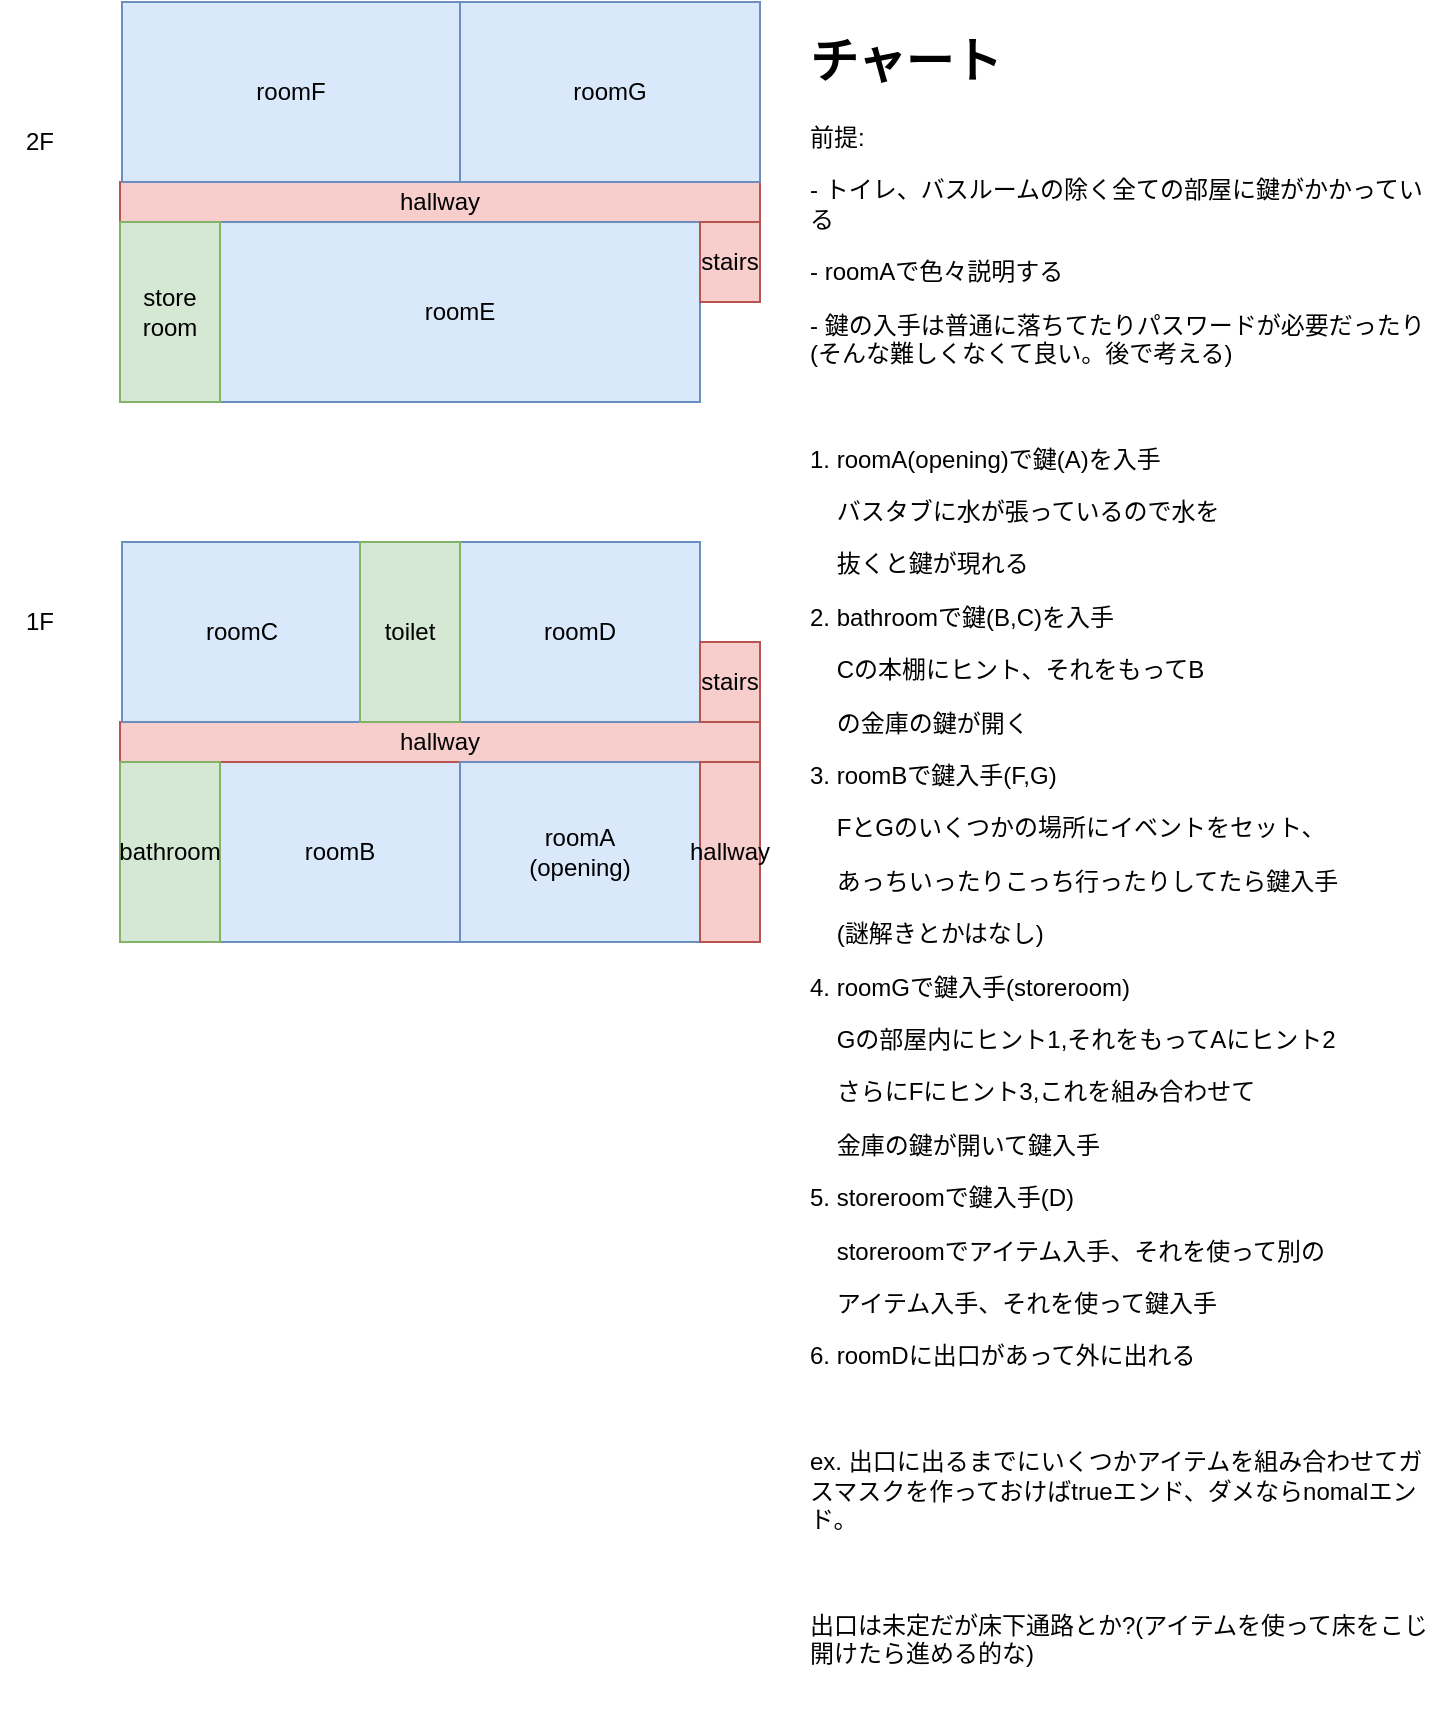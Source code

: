 <mxfile version="13.3.1" type="device"><diagram id="7Bx84ZZiyqW-JZqpRjnP" name="Page-1"><mxGraphModel dx="901" dy="613" grid="1" gridSize="10" guides="1" tooltips="1" connect="1" arrows="1" fold="1" page="1" pageScale="1" pageWidth="850" pageHeight="1100" math="0" shadow="0"><root><mxCell id="0"/><mxCell id="1" parent="0"/><mxCell id="A9nrtHttbKAgeAbQt3jT-1" value="roomB" style="rounded=0;whiteSpace=wrap;html=1;fillColor=#dae8fc;strokeColor=#6c8ebf;" parent="1" vertex="1"><mxGeometry x="220" y="420" width="120" height="90" as="geometry"/></mxCell><mxCell id="A9nrtHttbKAgeAbQt3jT-2" value="hallway" style="rounded=0;whiteSpace=wrap;html=1;fillColor=#f8cecc;strokeColor=#b85450;" parent="1" vertex="1"><mxGeometry x="170" y="400" width="320" height="20" as="geometry"/></mxCell><mxCell id="A9nrtHttbKAgeAbQt3jT-3" value="roomC&lt;br&gt;" style="rounded=0;whiteSpace=wrap;html=1;fillColor=#dae8fc;strokeColor=#6c8ebf;" parent="1" vertex="1"><mxGeometry x="171" y="310" width="120" height="90" as="geometry"/></mxCell><mxCell id="A9nrtHttbKAgeAbQt3jT-4" value="roomD" style="rounded=0;whiteSpace=wrap;html=1;fillColor=#dae8fc;strokeColor=#6c8ebf;" parent="1" vertex="1"><mxGeometry x="340" y="310" width="120" height="90" as="geometry"/></mxCell><mxCell id="A9nrtHttbKAgeAbQt3jT-5" value="roomA&lt;br&gt;(opening)" style="rounded=0;whiteSpace=wrap;html=1;fillColor=#dae8fc;strokeColor=#6c8ebf;" parent="1" vertex="1"><mxGeometry x="340" y="420" width="120" height="90" as="geometry"/></mxCell><mxCell id="A9nrtHttbKAgeAbQt3jT-6" value="toilet" style="rounded=0;whiteSpace=wrap;html=1;fillColor=#d5e8d4;strokeColor=#82b366;" parent="1" vertex="1"><mxGeometry x="290" y="310" width="50" height="90" as="geometry"/></mxCell><mxCell id="A9nrtHttbKAgeAbQt3jT-7" value="bathroom" style="rounded=0;whiteSpace=wrap;html=1;fillColor=#d5e8d4;strokeColor=#82b366;" parent="1" vertex="1"><mxGeometry x="170" y="420" width="50" height="90" as="geometry"/></mxCell><mxCell id="A9nrtHttbKAgeAbQt3jT-8" value="stairs" style="rounded=0;whiteSpace=wrap;html=1;fillColor=#f8cecc;strokeColor=#b85450;" parent="1" vertex="1"><mxGeometry x="460" y="360" width="30" height="40" as="geometry"/></mxCell><mxCell id="A9nrtHttbKAgeAbQt3jT-9" value="hallway" style="rounded=0;whiteSpace=wrap;html=1;fillColor=#f8cecc;strokeColor=#b85450;" parent="1" vertex="1"><mxGeometry x="460" y="420" width="30" height="90" as="geometry"/></mxCell><mxCell id="A9nrtHttbKAgeAbQt3jT-10" value="1F" style="text;html=1;strokeColor=none;fillColor=none;align=center;verticalAlign=middle;whiteSpace=wrap;rounded=0;" parent="1" vertex="1"><mxGeometry x="110" y="340" width="40" height="20" as="geometry"/></mxCell><mxCell id="A9nrtHttbKAgeAbQt3jT-12" value="hallway" style="rounded=0;whiteSpace=wrap;html=1;fillColor=#f8cecc;strokeColor=#b85450;" parent="1" vertex="1"><mxGeometry x="170" y="130" width="320" height="20" as="geometry"/></mxCell><mxCell id="A9nrtHttbKAgeAbQt3jT-13" value="roomF" style="rounded=0;whiteSpace=wrap;html=1;fillColor=#dae8fc;strokeColor=#6c8ebf;" parent="1" vertex="1"><mxGeometry x="171" y="40" width="169" height="90" as="geometry"/></mxCell><mxCell id="A9nrtHttbKAgeAbQt3jT-14" value="roomG" style="rounded=0;whiteSpace=wrap;html=1;fillColor=#dae8fc;strokeColor=#6c8ebf;" parent="1" vertex="1"><mxGeometry x="340" y="40" width="150" height="90" as="geometry"/></mxCell><mxCell id="A9nrtHttbKAgeAbQt3jT-15" value="roomE" style="rounded=0;whiteSpace=wrap;html=1;fillColor=#dae8fc;strokeColor=#6c8ebf;" parent="1" vertex="1"><mxGeometry x="220" y="150" width="240" height="90" as="geometry"/></mxCell><mxCell id="A9nrtHttbKAgeAbQt3jT-16" value="store&lt;br&gt;room" style="rounded=0;whiteSpace=wrap;html=1;fillColor=#d5e8d4;strokeColor=#82b366;" parent="1" vertex="1"><mxGeometry x="170" y="150" width="50" height="90" as="geometry"/></mxCell><mxCell id="A9nrtHttbKAgeAbQt3jT-18" value="stairs" style="rounded=0;whiteSpace=wrap;html=1;fillColor=#f8cecc;strokeColor=#b85450;" parent="1" vertex="1"><mxGeometry x="460" y="150" width="30" height="40" as="geometry"/></mxCell><mxCell id="A9nrtHttbKAgeAbQt3jT-20" value="2F" style="text;html=1;strokeColor=none;fillColor=none;align=center;verticalAlign=middle;whiteSpace=wrap;rounded=0;" parent="1" vertex="1"><mxGeometry x="110" y="100" width="40" height="20" as="geometry"/></mxCell><mxCell id="A9nrtHttbKAgeAbQt3jT-22" value="&lt;h1&gt;チャート&lt;/h1&gt;&lt;p&gt;前提:&lt;/p&gt;&lt;p&gt;- トイレ、バスルームの除く全ての部屋に鍵がかかっている&lt;/p&gt;&lt;p&gt;- roomAで色々説明する&lt;/p&gt;&lt;p&gt;- 鍵の入手は普通に落ちてたりパスワードが必要だったり(そんな難しくなくて良い。後で考える)&lt;/p&gt;&lt;p&gt;&lt;br&gt;&lt;/p&gt;&lt;p&gt;1. roomA(opening)で鍵(A)を入手&lt;/p&gt;&lt;p&gt;&amp;nbsp; &amp;nbsp; バスタブに水が張っているので水を&lt;/p&gt;&lt;p&gt;&amp;nbsp; &amp;nbsp; 抜くと鍵が現れる&lt;/p&gt;&lt;p&gt;2. bathroomで鍵(B,C)を入手&lt;/p&gt;&lt;p&gt;&amp;nbsp; &amp;nbsp; Cの本棚にヒント、それをもってB&lt;/p&gt;&lt;p&gt;&amp;nbsp; &amp;nbsp; の金庫の鍵が開く&lt;/p&gt;&lt;p&gt;3. roomBで鍵入手(F,G)&lt;/p&gt;&lt;p&gt;&amp;nbsp; &amp;nbsp; FとGのいくつかの場所にイベントを&lt;span&gt;セット、&lt;/span&gt;&lt;/p&gt;&lt;p&gt;&amp;nbsp; &amp;nbsp; あっちいったりこっち行ったりしてたら鍵入手&lt;/p&gt;&lt;p&gt;&amp;nbsp; &amp;nbsp; (謎解きとかはなし)&lt;/p&gt;&lt;p&gt;4. roomGで鍵入手(storeroom)&lt;/p&gt;&lt;p&gt;&amp;nbsp; &amp;nbsp; Gの部屋内にヒント1,それをもってAにヒント2&lt;/p&gt;&lt;p&gt;&amp;nbsp; &amp;nbsp; さらにFにヒント3,これを組み合わせて&lt;/p&gt;&lt;p&gt;&amp;nbsp; &amp;nbsp; 金庫の鍵が開いて鍵入手&lt;/p&gt;&lt;p&gt;5. storeroomで鍵入手(D)&lt;/p&gt;&lt;p&gt;&amp;nbsp; &amp;nbsp; storeroomでアイテム入手、それを使って別の&lt;/p&gt;&lt;p&gt;&amp;nbsp; &amp;nbsp; アイテム入手、それを使って鍵入手&lt;/p&gt;&lt;p&gt;6. roomDに出口があって外に出れる&lt;/p&gt;&lt;p&gt;&lt;br&gt;&lt;/p&gt;&lt;p&gt;ex. 出口に出るまでにいくつかアイテムを組み合わせてガスマスクを作っておけばtrueエンド、ダメならnomalエンド。&lt;/p&gt;&lt;p&gt;&lt;br&gt;&lt;/p&gt;&lt;p&gt;出口は未定だが床下通路とか?(アイテムを使って床をこじ開けたら進める的な)&lt;/p&gt;" style="text;html=1;strokeColor=none;fillColor=none;spacing=5;spacingTop=-20;whiteSpace=wrap;overflow=hidden;rounded=0;align=left;" parent="1" vertex="1"><mxGeometry x="510" y="50" width="320" height="850" as="geometry"/></mxCell></root></mxGraphModel></diagram></mxfile>